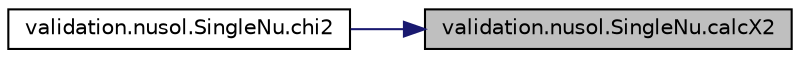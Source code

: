 digraph "validation.nusol.SingleNu.calcX2"
{
 // INTERACTIVE_SVG=YES
 // LATEX_PDF_SIZE
  edge [fontname="Helvetica",fontsize="10",labelfontname="Helvetica",labelfontsize="10"];
  node [fontname="Helvetica",fontsize="10",shape=record];
  rankdir="RL";
  Node1 [label="validation.nusol.SingleNu.calcX2",height=0.2,width=0.4,color="black", fillcolor="grey75", style="filled", fontcolor="black",tooltip=" "];
  Node1 -> Node2 [dir="back",color="midnightblue",fontsize="10",style="solid",fontname="Helvetica"];
  Node2 [label="validation.nusol.SingleNu.chi2",height=0.2,width=0.4,color="black", fillcolor="white", style="filled",URL="$classvalidation_1_1nusol_1_1_single_nu.html#a246a5fe5631287e82d67fe2bc5c9f777",tooltip=" "];
}
